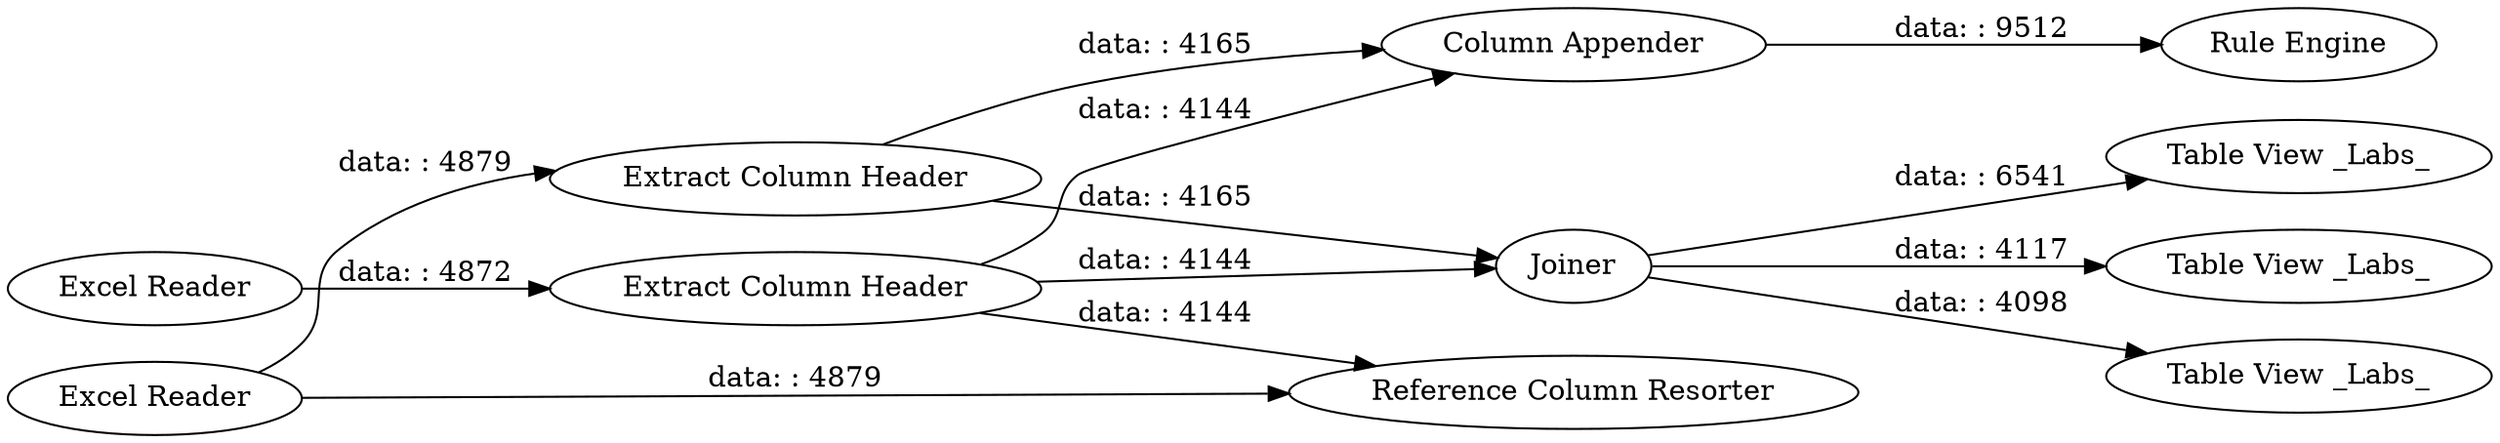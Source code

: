 digraph {
	"-4795027949073227279_11" [label="Reference Column Resorter"]
	"-4795027949073227279_7" [label="Table View _Labs_"]
	"-4795027949073227279_10" [label="Rule Engine"]
	"-4795027949073227279_3" [label="Extract Column Header"]
	"-4795027949073227279_4" [label="Extract Column Header"]
	"-4795027949073227279_9" [label="Column Appender"]
	"-4795027949073227279_6" [label="Table View _Labs_"]
	"-4795027949073227279_2" [label="Excel Reader"]
	"-4795027949073227279_8" [label="Table View _Labs_"]
	"-4795027949073227279_5" [label=Joiner]
	"-4795027949073227279_1" [label="Excel Reader"]
	"-4795027949073227279_5" -> "-4795027949073227279_6" [label="data: : 6541"]
	"-4795027949073227279_3" -> "-4795027949073227279_11" [label="data: : 4144"]
	"-4795027949073227279_3" -> "-4795027949073227279_5" [label="data: : 4144"]
	"-4795027949073227279_2" -> "-4795027949073227279_11" [label="data: : 4879"]
	"-4795027949073227279_5" -> "-4795027949073227279_8" [label="data: : 4117"]
	"-4795027949073227279_2" -> "-4795027949073227279_4" [label="data: : 4879"]
	"-4795027949073227279_4" -> "-4795027949073227279_9" [label="data: : 4165"]
	"-4795027949073227279_5" -> "-4795027949073227279_7" [label="data: : 4098"]
	"-4795027949073227279_4" -> "-4795027949073227279_5" [label="data: : 4165"]
	"-4795027949073227279_9" -> "-4795027949073227279_10" [label="data: : 9512"]
	"-4795027949073227279_3" -> "-4795027949073227279_9" [label="data: : 4144"]
	"-4795027949073227279_1" -> "-4795027949073227279_3" [label="data: : 4872"]
	rankdir=LR
}
